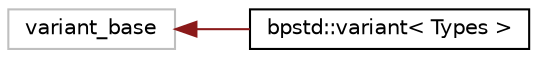 digraph "Graphical Class Hierarchy"
{
  edge [fontname="Helvetica",fontsize="10",labelfontname="Helvetica",labelfontsize="10"];
  node [fontname="Helvetica",fontsize="10",shape=record];
  rankdir="LR";
  Node4 [label="variant_base",height=0.2,width=0.4,color="grey75", fillcolor="white", style="filled"];
  Node4 -> Node0 [dir="back",color="firebrick4",fontsize="10",style="solid",fontname="Helvetica"];
  Node0 [label="bpstd::variant\< Types \>",height=0.2,width=0.4,color="black", fillcolor="white", style="filled",URL="$de/dc4/classbpstd_1_1variant.html",tooltip="The class template variant represents a type-safe union. "];
}
